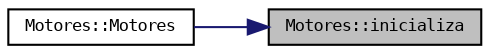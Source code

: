 digraph "Motores::inicializa"
{
 // LATEX_PDF_SIZE
  bgcolor="transparent";
  edge [fontname="DejaVuSansMono",fontsize="8",labelfontname="DejaVuSansMono",labelfontsize="8"];
  node [fontname="DejaVuSansMono",fontsize="8",shape=record];
  rankdir="RL";
  Node1 [label="Motores::inicializa",height=0.2,width=0.4,color="black", fillcolor="grey75", style="filled", fontcolor="black",tooltip="configuracao das frequencias PWM que o esc's utilizam."];
  Node1 -> Node2 [dir="back",color="midnightblue",fontsize="8",style="solid",fontname="DejaVuSansMono"];
  Node2 [label="Motores::Motores",height=0.2,width=0.4,color="black",URL="$classMotores.html#a6ae9bc897a2155f3614b017e35d17726",tooltip="Construtor da classe motor."];
}
